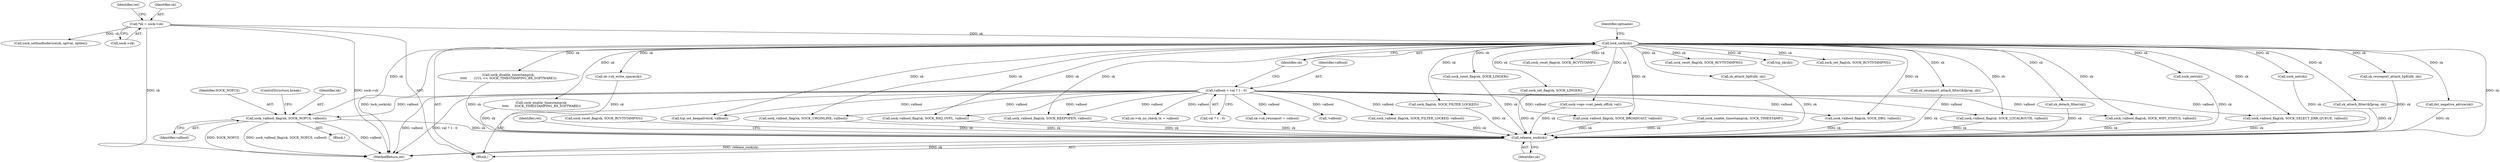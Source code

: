 digraph "0_linux_b98b0bc8c431e3ceb4b26b0dfc8db509518fb290@pointer" {
"1000804" [label="(Call,sock_valbool_flag(sk, SOCK_NOFCS, valbool))"];
"1000159" [label="(Call,lock_sock(sk))"];
"1000115" [label="(Call,*sk = sock->sk)"];
"1000153" [label="(Call,valbool = val ? 1 : 0)"];
"1000886" [label="(Call,release_sock(sk))"];
"1000465" [label="(Call,sock_reset_flag(sk, SOCK_RCVTSTAMP))"];
"1000731" [label="(Call,sock_valbool_flag(sk, SOCK_FILTER_LOCKED, valbool))"];
"1000805" [label="(Identifier,sk)"];
"1000214" [label="(Call,sock_valbool_flag(sk, SOCK_BROADCAST, valbool))"];
"1000176" [label="(Call,sock_valbool_flag(sk, SOCK_DBG, valbool))"];
"1000460" [label="(Call,sock_enable_timestamp(sk, SOCK_TIMESTAMP))"];
"1000160" [label="(Identifier,sk)"];
"1000153" [label="(Call,valbool = val ? 1 : 0)"];
"1000162" [label="(Identifier,optname)"];
"1000339" [label="(Call,sock_net(sk))"];
"1000616" [label="(Call,sk_attach_filter(&fprog, sk))"];
"1000804" [label="(Call,sock_valbool_flag(sk, SOCK_NOFCS, valbool))"];
"1000450" [label="(Call,sock_reset_flag(sk, SOCK_RCVTSTAMPNS))"];
"1000708" [label="(Call,sk_reuseport_attach_bpf(ufd, sk))"];
"1000306" [label="(Call,tcp_set_keepalive(sk, valbool))"];
"1000208" [label="(Call,sock_valbool_flag(sk, SOCK_LOCALROUTE, valbool))"];
"1000877" [label="(Call,dst_negative_advice(sk))"];
"1000806" [label="(Identifier,SOCK_NOFCS)"];
"1000810" [label="(Call,sock_valbool_flag(sk, SOCK_SELECT_ERR_QUEUE, valbool))"];
"1000808" [label="(ControlStructure,break;)"];
"1000552" [label="(Call,sock_disable_timestamp(sk,\n\t\t\t\t\t       (1UL << SOCK_TIMESTAMPING_RX_SOFTWARE)))"];
"1000192" [label="(Call,sk->sk_reuseport = valbool)"];
"1000780" [label="(Call,sock_valbool_flag(sk, SOCK_WIFI_STATUS, valbool))"];
"1000548" [label="(Call,sock_enable_timestamp(sk,\n\t\t\t\t\t      SOCK_TIMESTAMPING_RX_SOFTWARE))"];
"1000529" [label="(Call,tcp_sk(sk))"];
"1000125" [label="(Identifier,ret)"];
"1000242" [label="(Call,sk->sk_write_space(sk))"];
"1000159" [label="(Call,lock_sock(sk))"];
"1000163" [label="(Block,)"];
"1000115" [label="(Call,*sk = sock->sk)"];
"1000724" [label="(Call,!valbool)"];
"1000721" [label="(Call,sock_flag(sk, SOCK_FILTER_LOCKED))"];
"1000889" [label="(Identifier,ret)"];
"1000132" [label="(Call,sock_setbindtodevice(sk, optval, optlen))"];
"1000454" [label="(Call,sock_set_flag(sk, SOCK_RCVTSTAMPNS))"];
"1000384" [label="(Call,sock_reset_flag(sk, SOCK_LINGER))"];
"1000416" [label="(Call,sock_set_flag(sk, SOCK_LINGER))"];
"1000468" [label="(Call,sock_reset_flag(sk, SOCK_RCVTSTAMPNS))"];
"1000794" [label="(Call,sock->ops->set_peek_off(sk, val))"];
"1000116" [label="(Identifier,sk)"];
"1000647" [label="(Call,sk_attach_bpf(ufd, sk))"];
"1000155" [label="(Call,val ? 1 : 0)"];
"1000807" [label="(Identifier,valbool)"];
"1000113" [label="(Block,)"];
"1000315" [label="(Call,sock_valbool_flag(sk, SOCK_URGINLINE, valbool))"];
"1000321" [label="(Call,sk->sk_no_check_tx = valbool)"];
"1000154" [label="(Identifier,valbool)"];
"1000890" [label="(MethodReturn,int)"];
"1000677" [label="(Call,sk_reuseport_attach_filter(&fprog, sk))"];
"1000887" [label="(Identifier,sk)"];
"1000715" [label="(Call,sk_detach_filter(sk))"];
"1000774" [label="(Call,sock_valbool_flag(sk, SOCK_RXQ_OVFL, valbool))"];
"1000886" [label="(Call,release_sock(sk))"];
"1000117" [label="(Call,sock->sk)"];
"1000758" [label="(Call,sock_net(sk))"];
"1000309" [label="(Call,sock_valbool_flag(sk, SOCK_KEEPOPEN, valbool))"];
"1000804" -> "1000163"  [label="AST: "];
"1000804" -> "1000807"  [label="CFG: "];
"1000805" -> "1000804"  [label="AST: "];
"1000806" -> "1000804"  [label="AST: "];
"1000807" -> "1000804"  [label="AST: "];
"1000808" -> "1000804"  [label="CFG: "];
"1000804" -> "1000890"  [label="DDG: valbool"];
"1000804" -> "1000890"  [label="DDG: SOCK_NOFCS"];
"1000804" -> "1000890"  [label="DDG: sock_valbool_flag(sk, SOCK_NOFCS, valbool)"];
"1000159" -> "1000804"  [label="DDG: sk"];
"1000153" -> "1000804"  [label="DDG: valbool"];
"1000804" -> "1000886"  [label="DDG: sk"];
"1000159" -> "1000113"  [label="AST: "];
"1000159" -> "1000160"  [label="CFG: "];
"1000160" -> "1000159"  [label="AST: "];
"1000162" -> "1000159"  [label="CFG: "];
"1000159" -> "1000890"  [label="DDG: lock_sock(sk)"];
"1000115" -> "1000159"  [label="DDG: sk"];
"1000159" -> "1000176"  [label="DDG: sk"];
"1000159" -> "1000208"  [label="DDG: sk"];
"1000159" -> "1000214"  [label="DDG: sk"];
"1000159" -> "1000242"  [label="DDG: sk"];
"1000159" -> "1000306"  [label="DDG: sk"];
"1000159" -> "1000309"  [label="DDG: sk"];
"1000159" -> "1000315"  [label="DDG: sk"];
"1000159" -> "1000339"  [label="DDG: sk"];
"1000159" -> "1000384"  [label="DDG: sk"];
"1000159" -> "1000416"  [label="DDG: sk"];
"1000159" -> "1000450"  [label="DDG: sk"];
"1000159" -> "1000454"  [label="DDG: sk"];
"1000159" -> "1000465"  [label="DDG: sk"];
"1000159" -> "1000529"  [label="DDG: sk"];
"1000159" -> "1000548"  [label="DDG: sk"];
"1000159" -> "1000552"  [label="DDG: sk"];
"1000159" -> "1000616"  [label="DDG: sk"];
"1000159" -> "1000647"  [label="DDG: sk"];
"1000159" -> "1000677"  [label="DDG: sk"];
"1000159" -> "1000708"  [label="DDG: sk"];
"1000159" -> "1000715"  [label="DDG: sk"];
"1000159" -> "1000721"  [label="DDG: sk"];
"1000159" -> "1000758"  [label="DDG: sk"];
"1000159" -> "1000774"  [label="DDG: sk"];
"1000159" -> "1000780"  [label="DDG: sk"];
"1000159" -> "1000794"  [label="DDG: sk"];
"1000159" -> "1000810"  [label="DDG: sk"];
"1000159" -> "1000877"  [label="DDG: sk"];
"1000159" -> "1000886"  [label="DDG: sk"];
"1000115" -> "1000113"  [label="AST: "];
"1000115" -> "1000117"  [label="CFG: "];
"1000116" -> "1000115"  [label="AST: "];
"1000117" -> "1000115"  [label="AST: "];
"1000125" -> "1000115"  [label="CFG: "];
"1000115" -> "1000890"  [label="DDG: sock->sk"];
"1000115" -> "1000890"  [label="DDG: sk"];
"1000115" -> "1000132"  [label="DDG: sk"];
"1000153" -> "1000113"  [label="AST: "];
"1000153" -> "1000155"  [label="CFG: "];
"1000154" -> "1000153"  [label="AST: "];
"1000155" -> "1000153"  [label="AST: "];
"1000160" -> "1000153"  [label="CFG: "];
"1000153" -> "1000890"  [label="DDG: val ? 1 : 0"];
"1000153" -> "1000890"  [label="DDG: valbool"];
"1000153" -> "1000176"  [label="DDG: valbool"];
"1000153" -> "1000192"  [label="DDG: valbool"];
"1000153" -> "1000208"  [label="DDG: valbool"];
"1000153" -> "1000214"  [label="DDG: valbool"];
"1000153" -> "1000306"  [label="DDG: valbool"];
"1000153" -> "1000309"  [label="DDG: valbool"];
"1000153" -> "1000315"  [label="DDG: valbool"];
"1000153" -> "1000321"  [label="DDG: valbool"];
"1000153" -> "1000724"  [label="DDG: valbool"];
"1000153" -> "1000731"  [label="DDG: valbool"];
"1000153" -> "1000774"  [label="DDG: valbool"];
"1000153" -> "1000780"  [label="DDG: valbool"];
"1000153" -> "1000810"  [label="DDG: valbool"];
"1000886" -> "1000113"  [label="AST: "];
"1000886" -> "1000887"  [label="CFG: "];
"1000887" -> "1000886"  [label="AST: "];
"1000889" -> "1000886"  [label="CFG: "];
"1000886" -> "1000890"  [label="DDG: release_sock(sk)"];
"1000886" -> "1000890"  [label="DDG: sk"];
"1000877" -> "1000886"  [label="DDG: sk"];
"1000208" -> "1000886"  [label="DDG: sk"];
"1000780" -> "1000886"  [label="DDG: sk"];
"1000677" -> "1000886"  [label="DDG: sk"];
"1000315" -> "1000886"  [label="DDG: sk"];
"1000794" -> "1000886"  [label="DDG: sk"];
"1000758" -> "1000886"  [label="DDG: sk"];
"1000721" -> "1000886"  [label="DDG: sk"];
"1000731" -> "1000886"  [label="DDG: sk"];
"1000548" -> "1000886"  [label="DDG: sk"];
"1000309" -> "1000886"  [label="DDG: sk"];
"1000460" -> "1000886"  [label="DDG: sk"];
"1000552" -> "1000886"  [label="DDG: sk"];
"1000715" -> "1000886"  [label="DDG: sk"];
"1000708" -> "1000886"  [label="DDG: sk"];
"1000468" -> "1000886"  [label="DDG: sk"];
"1000810" -> "1000886"  [label="DDG: sk"];
"1000647" -> "1000886"  [label="DDG: sk"];
"1000339" -> "1000886"  [label="DDG: sk"];
"1000616" -> "1000886"  [label="DDG: sk"];
"1000416" -> "1000886"  [label="DDG: sk"];
"1000214" -> "1000886"  [label="DDG: sk"];
"1000176" -> "1000886"  [label="DDG: sk"];
"1000774" -> "1000886"  [label="DDG: sk"];
"1000242" -> "1000886"  [label="DDG: sk"];
"1000384" -> "1000886"  [label="DDG: sk"];
}
